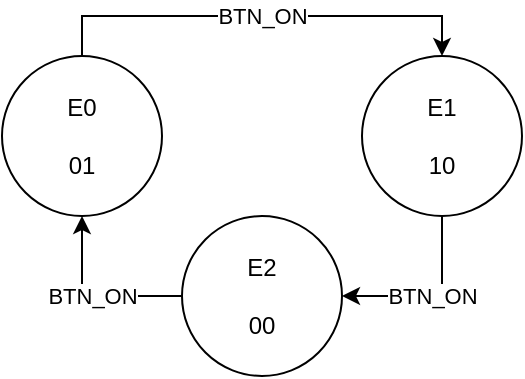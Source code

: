 <mxfile version="26.1.0">
  <diagram name="Página-1" id="-pArhRnNuai9SEBxK_nw">
    <mxGraphModel dx="503" dy="267" grid="1" gridSize="10" guides="1" tooltips="1" connect="1" arrows="1" fold="1" page="1" pageScale="1" pageWidth="827" pageHeight="1169" math="0" shadow="0">
      <root>
        <mxCell id="0" />
        <mxCell id="1" parent="0" />
        <mxCell id="OVvMBP9e7TqDIV2qjKcK-4" value="BTN_ON" style="edgeStyle=orthogonalEdgeStyle;rounded=0;orthogonalLoop=1;jettySize=auto;html=1;exitX=0.5;exitY=0;exitDx=0;exitDy=0;entryX=0.5;entryY=0;entryDx=0;entryDy=0;" edge="1" parent="1" source="OVvMBP9e7TqDIV2qjKcK-1" target="OVvMBP9e7TqDIV2qjKcK-2">
          <mxGeometry relative="1" as="geometry" />
        </mxCell>
        <mxCell id="OVvMBP9e7TqDIV2qjKcK-1" value="E0&lt;div&gt;&lt;br&gt;&lt;/div&gt;&lt;div&gt;01&lt;/div&gt;" style="ellipse;whiteSpace=wrap;html=1;aspect=fixed;" vertex="1" parent="1">
          <mxGeometry x="210" y="230" width="80" height="80" as="geometry" />
        </mxCell>
        <mxCell id="OVvMBP9e7TqDIV2qjKcK-5" value="BTN_ON" style="edgeStyle=orthogonalEdgeStyle;rounded=0;orthogonalLoop=1;jettySize=auto;html=1;exitX=0.5;exitY=1;exitDx=0;exitDy=0;entryX=1;entryY=0.5;entryDx=0;entryDy=0;" edge="1" parent="1" source="OVvMBP9e7TqDIV2qjKcK-2" target="OVvMBP9e7TqDIV2qjKcK-3">
          <mxGeometry relative="1" as="geometry" />
        </mxCell>
        <mxCell id="OVvMBP9e7TqDIV2qjKcK-2" value="E1&lt;div&gt;&lt;br&gt;&lt;/div&gt;&lt;div&gt;10&lt;/div&gt;" style="ellipse;whiteSpace=wrap;html=1;aspect=fixed;" vertex="1" parent="1">
          <mxGeometry x="390" y="230" width="80" height="80" as="geometry" />
        </mxCell>
        <mxCell id="OVvMBP9e7TqDIV2qjKcK-6" value="BTN_ON" style="edgeStyle=orthogonalEdgeStyle;rounded=0;orthogonalLoop=1;jettySize=auto;html=1;exitX=0;exitY=0.5;exitDx=0;exitDy=0;entryX=0.5;entryY=1;entryDx=0;entryDy=0;" edge="1" parent="1" source="OVvMBP9e7TqDIV2qjKcK-3" target="OVvMBP9e7TqDIV2qjKcK-1">
          <mxGeometry relative="1" as="geometry" />
        </mxCell>
        <mxCell id="OVvMBP9e7TqDIV2qjKcK-3" value="E2&lt;div&gt;&lt;br&gt;&lt;/div&gt;&lt;div&gt;00&lt;/div&gt;" style="ellipse;whiteSpace=wrap;html=1;aspect=fixed;" vertex="1" parent="1">
          <mxGeometry x="300" y="310" width="80" height="80" as="geometry" />
        </mxCell>
      </root>
    </mxGraphModel>
  </diagram>
</mxfile>
